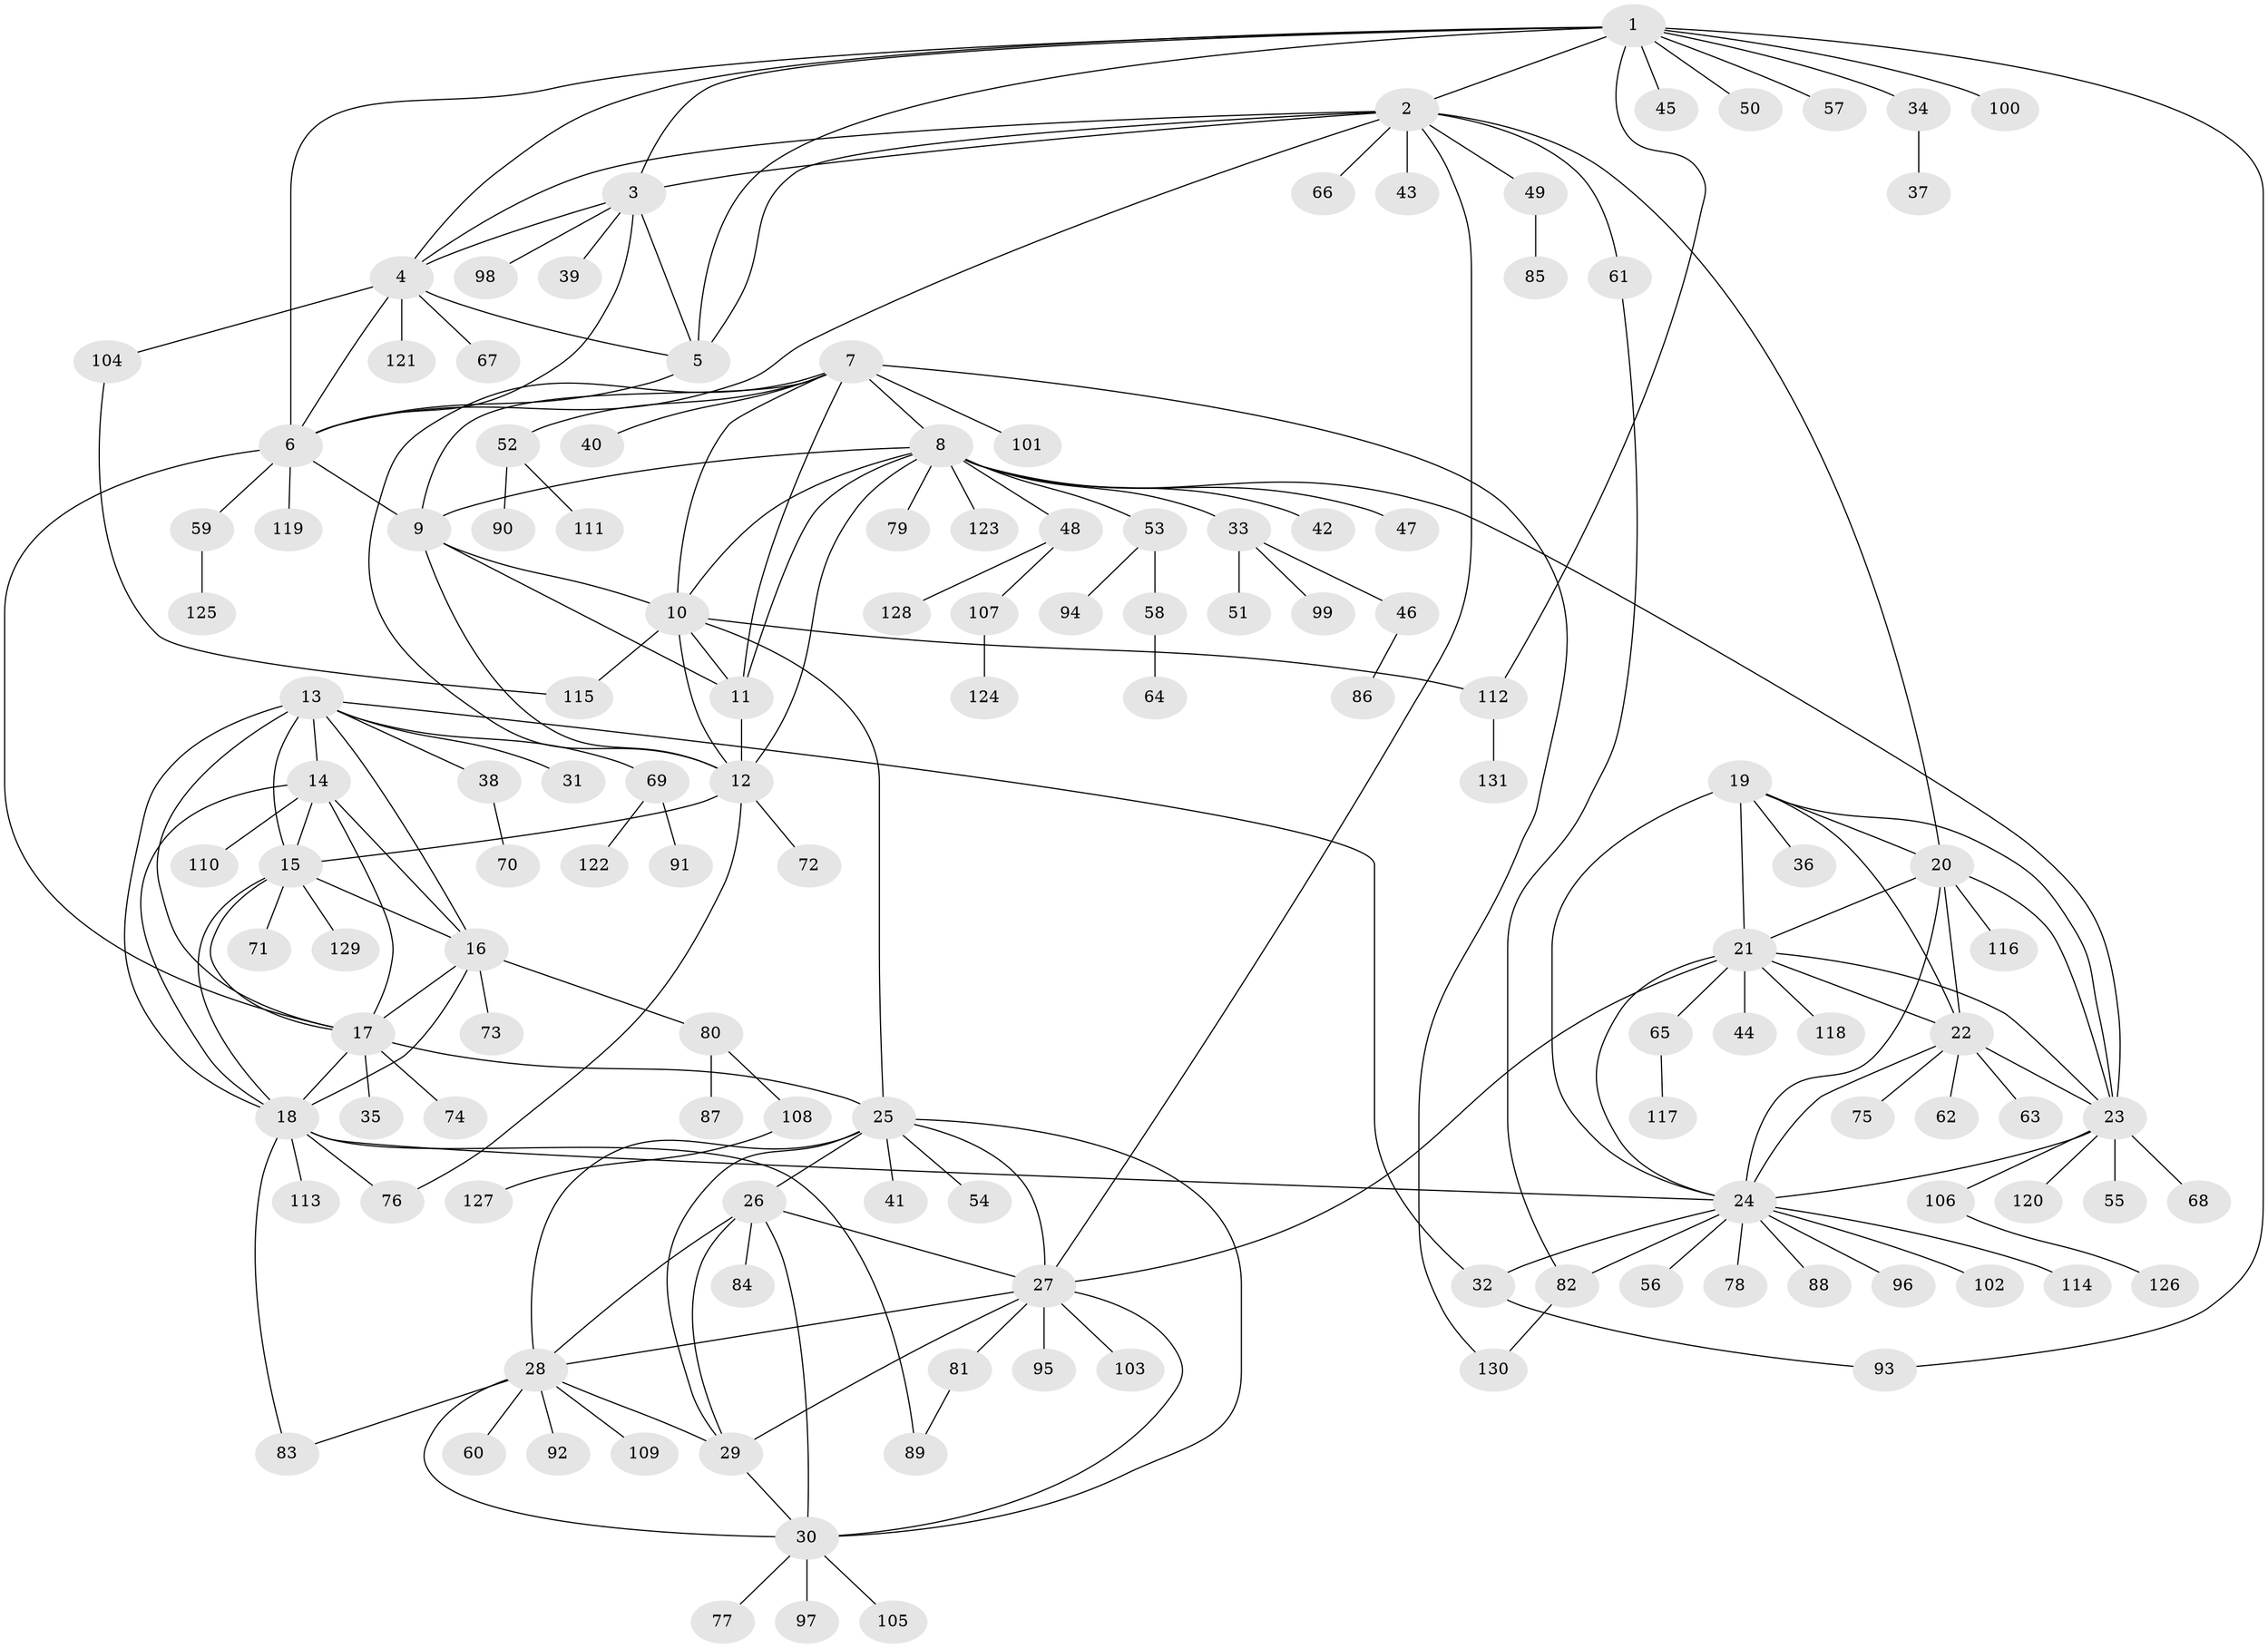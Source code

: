 // Generated by graph-tools (version 1.1) at 2025/11/02/27/25 16:11:29]
// undirected, 131 vertices, 195 edges
graph export_dot {
graph [start="1"]
  node [color=gray90,style=filled];
  1;
  2;
  3;
  4;
  5;
  6;
  7;
  8;
  9;
  10;
  11;
  12;
  13;
  14;
  15;
  16;
  17;
  18;
  19;
  20;
  21;
  22;
  23;
  24;
  25;
  26;
  27;
  28;
  29;
  30;
  31;
  32;
  33;
  34;
  35;
  36;
  37;
  38;
  39;
  40;
  41;
  42;
  43;
  44;
  45;
  46;
  47;
  48;
  49;
  50;
  51;
  52;
  53;
  54;
  55;
  56;
  57;
  58;
  59;
  60;
  61;
  62;
  63;
  64;
  65;
  66;
  67;
  68;
  69;
  70;
  71;
  72;
  73;
  74;
  75;
  76;
  77;
  78;
  79;
  80;
  81;
  82;
  83;
  84;
  85;
  86;
  87;
  88;
  89;
  90;
  91;
  92;
  93;
  94;
  95;
  96;
  97;
  98;
  99;
  100;
  101;
  102;
  103;
  104;
  105;
  106;
  107;
  108;
  109;
  110;
  111;
  112;
  113;
  114;
  115;
  116;
  117;
  118;
  119;
  120;
  121;
  122;
  123;
  124;
  125;
  126;
  127;
  128;
  129;
  130;
  131;
  1 -- 2;
  1 -- 3;
  1 -- 4;
  1 -- 5;
  1 -- 6;
  1 -- 34;
  1 -- 45;
  1 -- 50;
  1 -- 57;
  1 -- 93;
  1 -- 100;
  1 -- 112;
  2 -- 3;
  2 -- 4;
  2 -- 5;
  2 -- 6;
  2 -- 20;
  2 -- 27;
  2 -- 43;
  2 -- 49;
  2 -- 61;
  2 -- 66;
  3 -- 4;
  3 -- 5;
  3 -- 6;
  3 -- 39;
  3 -- 98;
  4 -- 5;
  4 -- 6;
  4 -- 67;
  4 -- 104;
  4 -- 121;
  5 -- 6;
  6 -- 9;
  6 -- 17;
  6 -- 59;
  6 -- 119;
  7 -- 8;
  7 -- 9;
  7 -- 10;
  7 -- 11;
  7 -- 12;
  7 -- 40;
  7 -- 52;
  7 -- 101;
  7 -- 130;
  8 -- 9;
  8 -- 10;
  8 -- 11;
  8 -- 12;
  8 -- 23;
  8 -- 33;
  8 -- 42;
  8 -- 47;
  8 -- 48;
  8 -- 53;
  8 -- 79;
  8 -- 123;
  9 -- 10;
  9 -- 11;
  9 -- 12;
  10 -- 11;
  10 -- 12;
  10 -- 25;
  10 -- 112;
  10 -- 115;
  11 -- 12;
  12 -- 15;
  12 -- 72;
  12 -- 76;
  13 -- 14;
  13 -- 15;
  13 -- 16;
  13 -- 17;
  13 -- 18;
  13 -- 31;
  13 -- 32;
  13 -- 38;
  13 -- 69;
  14 -- 15;
  14 -- 16;
  14 -- 17;
  14 -- 18;
  14 -- 110;
  15 -- 16;
  15 -- 17;
  15 -- 18;
  15 -- 71;
  15 -- 129;
  16 -- 17;
  16 -- 18;
  16 -- 73;
  16 -- 80;
  17 -- 18;
  17 -- 25;
  17 -- 35;
  17 -- 74;
  18 -- 24;
  18 -- 76;
  18 -- 83;
  18 -- 89;
  18 -- 113;
  19 -- 20;
  19 -- 21;
  19 -- 22;
  19 -- 23;
  19 -- 24;
  19 -- 36;
  20 -- 21;
  20 -- 22;
  20 -- 23;
  20 -- 24;
  20 -- 116;
  21 -- 22;
  21 -- 23;
  21 -- 24;
  21 -- 27;
  21 -- 44;
  21 -- 65;
  21 -- 118;
  22 -- 23;
  22 -- 24;
  22 -- 62;
  22 -- 63;
  22 -- 75;
  23 -- 24;
  23 -- 55;
  23 -- 68;
  23 -- 106;
  23 -- 120;
  24 -- 32;
  24 -- 56;
  24 -- 78;
  24 -- 82;
  24 -- 88;
  24 -- 96;
  24 -- 102;
  24 -- 114;
  25 -- 26;
  25 -- 27;
  25 -- 28;
  25 -- 29;
  25 -- 30;
  25 -- 41;
  25 -- 54;
  26 -- 27;
  26 -- 28;
  26 -- 29;
  26 -- 30;
  26 -- 84;
  27 -- 28;
  27 -- 29;
  27 -- 30;
  27 -- 81;
  27 -- 95;
  27 -- 103;
  28 -- 29;
  28 -- 30;
  28 -- 60;
  28 -- 83;
  28 -- 92;
  28 -- 109;
  29 -- 30;
  30 -- 77;
  30 -- 97;
  30 -- 105;
  32 -- 93;
  33 -- 46;
  33 -- 51;
  33 -- 99;
  34 -- 37;
  38 -- 70;
  46 -- 86;
  48 -- 107;
  48 -- 128;
  49 -- 85;
  52 -- 90;
  52 -- 111;
  53 -- 58;
  53 -- 94;
  58 -- 64;
  59 -- 125;
  61 -- 82;
  65 -- 117;
  69 -- 91;
  69 -- 122;
  80 -- 87;
  80 -- 108;
  81 -- 89;
  82 -- 130;
  104 -- 115;
  106 -- 126;
  107 -- 124;
  108 -- 127;
  112 -- 131;
}
